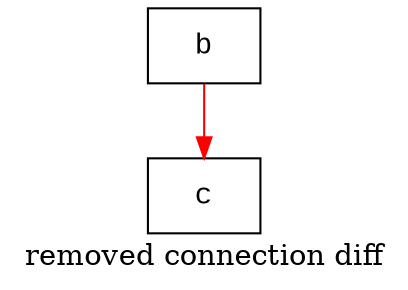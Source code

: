 digraph D {
    label="removed connection diff";
    
    node1 [fontname="Courier New",shape="rectangle",label="b"]
    
    node2 [fontname="Courier New",shape="rectangle",label="c"]
    
    node1 -> node2 [color="#ff0000",]
}
